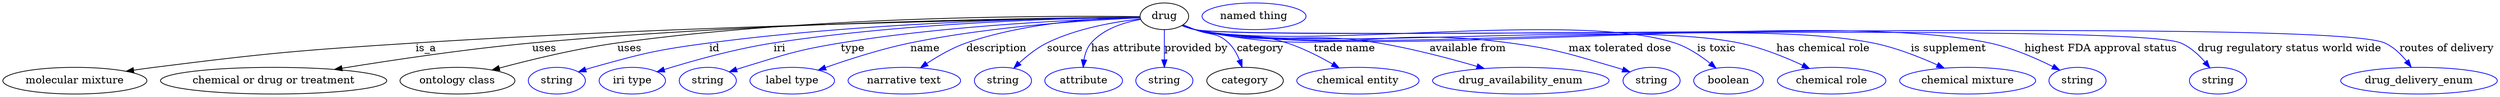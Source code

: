 digraph {
	graph [bb="0,0,2706.2,123"];
	node [label="\N"];
	drug	[height=0.5,
		label=drug,
		pos="1264.7,105",
		width=0.75];
	"molecular mixture"	[height=0.5,
		pos="76.693,18",
		width=2.1304];
	drug -> "molecular mixture"	[label=is_a,
		lp="456.69,61.5",
		pos="e,132.09,30.62 1237.4,103.56 1134,101.74 756.03,93.692 445.69,69 319.46,58.957 287.79,55.627 162.69,36 156.03,34.954 149.09,33.76 \
142.17,32.501"];
	"chemical or drug or treatment"	[height=0.5,
		pos="288.69,18",
		width=3.2497];
	drug -> "chemical or drug or treatment"	[label=uses,
		lp="585.69,61.5",
		pos="e,354.59,32.935 1237.6,103.82 1144.7,102.97 830.92,97.967 573.69,69 502.35,60.966 421.84,46.319 364.63,34.946"];
	"ontology class"	[height=0.5,
		pos="485.69,18",
		width=1.7151];
	drug -> "ontology class"	[label=uses,
		lp="678.69,61.5",
		pos="e,524,32.127 1237.6,104.44 1152.8,105.38 884.72,105.08 666.69,69 620.83,61.411 569.9,46.763 533.78,35.275"];
	id	[color=blue,
		height=0.5,
		label=string,
		pos="595.69,18",
		width=0.84854];
	drug -> id	[color=blue,
		label=id,
		lp="773.19,61.5",
		pos="e,619.15,29.692 1237.6,103.75 1162.4,102.7 945.38,97.245 767.69,69 707.97,59.506 693.03,55.219 635.69,36 633.31,35.203 630.88,34.326 \
628.44,33.403",
		style=solid];
	iri	[color=blue,
		height=0.5,
		label="iri type",
		pos="680.69,18",
		width=1.011];
	drug -> iri	[color=blue,
		label=iri,
		lp="847.19,61.5",
		pos="e,708.21,29.864 1237.7,103.61 1170.2,102.24 988.91,96.11 840.69,69 797.5,61.099 749.64,45.142 717.62,33.37",
		style=solid];
	type	[color=blue,
		height=0.5,
		label=string,
		pos="765.69,18",
		width=0.84854];
	drug -> type	[color=blue,
		label=type,
		lp="930.69,61.5",
		pos="e,789.2,29.534 1237.5,102.95 1178.8,100.3 1036,91.867 918.69,69 867.34,58.992 854.97,53.596 805.69,36 803.33,35.156 800.91,34.245 \
798.48,33.298",
		style=solid];
	name	[color=blue,
		height=0.5,
		label="label type",
		pos="859.69,18",
		width=1.2638];
	drug -> name	[color=blue,
		label=name,
		lp="1011.2,61.5",
		pos="e,888.81,31.864 1237.6,102.48 1188.7,99.285 1082.6,90.343 995.69,69 961.97,60.717 925.07,46.828 898.22,35.787",
		style=solid];
	description	[color=blue,
		height=0.5,
		label="narrative text",
		pos="980.69,18",
		width=1.6068];
	drug -> description	[color=blue,
		label=description,
		lp="1090.2,61.5",
		pos="e,1000.9,34.999 1237.6,102.76 1197.5,100.18 1120.5,92.365 1059.7,69 1041.9,62.157 1023.8,51.05 1009.4,41.041",
		style=solid];
	source	[color=blue,
		height=0.5,
		label=string,
		pos="1086.7,18",
		width=0.84854];
	drug -> source	[color=blue,
		label=source,
		lp="1162.7,61.5",
		pos="e,1100.6,34.09 1238.6,99.735 1213.5,94.863 1174.8,85.367 1144.7,69 1131.3,61.718 1118.2,50.918 1107.9,41.217",
		style=solid];
	"has attribute"	[color=blue,
		height=0.5,
		label=attribute,
		pos="1175.7,18",
		width=1.1193];
	drug -> "has attribute"	[color=blue,
		label="has attribute",
		lp="1227.2,61.5",
		pos="e,1178.4,35.962 1240,97.086 1224.8,91.678 1206,82.733 1193.7,69 1187.8,62.446 1183.8,53.845 1181.1,45.63",
		style=solid];
	"provided by"	[color=blue,
		height=0.5,
		label=string,
		pos="1264.7,18",
		width=0.84854];
	drug -> "provided by"	[color=blue,
		label="provided by",
		lp="1297.7,61.5",
		pos="e,1264.7,36.175 1264.7,86.799 1264.7,75.163 1264.7,59.548 1264.7,46.237",
		style=solid];
	category	[height=0.5,
		pos="1353.7,18",
		width=1.1374];
	drug -> category	[color=blue,
		label=category,
		lp="1366.2,61.5",
		pos="e,1349.4,35.92 1286.1,93.689 1304.4,84.761 1328.2,72.714 1331.7,69 1337.9,62.401 1342.5,53.79 1345.9,45.577",
		style=solid];
	"trade name"	[color=blue,
		height=0.5,
		label="chemical entity",
		pos="1478.7,18",
		width=1.8234];
	drug -> "trade name"	[color=blue,
		label="trade name",
		lp="1454.2,61.5",
		pos="e,1456.3,35.036 1285.3,93.204 1290.2,90.909 1295.6,88.676 1300.7,87 1340.7,73.909 1354.3,83.888 1393.7,69 1412.6,61.864 1432.1,50.7 \
1447.6,40.729",
		style=solid];
	"available from"	[color=blue,
		height=0.5,
		label=drug_availability_enum,
		pos="1657.7,18",
		width=2.6359];
	drug -> "available from"	[color=blue,
		label="available from",
		lp="1590.7,61.5",
		pos="e,1614.8,34.168 1285.2,92.846 1290.1,90.566 1295.5,88.429 1300.7,87 1381.6,64.747 1406.3,84.98 1488.7,69 1528.3,61.319 1571.9,48.285 \
1605,37.451",
		style=solid];
	"max tolerated dose"	[color=blue,
		height=0.5,
		label=string,
		pos="1800.7,18",
		width=0.84854];
	drug -> "max tolerated dose"	[color=blue,
		label="max tolerated dose",
		lp="1757.7,61.5",
		pos="e,1777.4,29.854 1284.7,92.864 1289.8,90.523 1295.3,88.355 1300.7,87 1444.8,50.58 1487.8,91.808 1634.7,69 1692.3,60.053 1706.6,55.044 \
1761.7,36 1763.8,35.275 1765.9,34.486 1768.1,33.657",
		style=solid];
	"is toxic"	[color=blue,
		height=0.5,
		label=boolean,
		pos="1887.7,18",
		width=1.0652];
	drug -> "is toxic"	[color=blue,
		label="is toxic",
		lp="1864.7,61.5",
		pos="e,1870.9,34.396 1284.7,92.792 1289.8,90.454 1295.3,88.304 1300.7,87 1411.5,60.093 1705.2,104.3 1813.7,69 1831.8,63.119 1849.5,51.409 \
1863.1,40.799",
		style=solid];
	"has chemical role"	[color=blue,
		height=0.5,
		label="chemical role",
		pos="2002.7,18",
		width=1.6429];
	drug -> "has chemical role"	[color=blue,
		label="has chemical role",
		lp="1983.2,61.5",
		pos="e,1976.1,34.188 1284.7,92.775 1289.8,90.437 1295.3,88.292 1300.7,87 1427.8,56.448 1761.2,97.78 1888.7,69 1916.2,62.797 1945.2,49.944 \
1967.1,38.823",
		style=solid];
	"is supplement"	[color=blue,
		height=0.5,
		label="chemical mixture",
		pos="2153.7,18",
		width=2.0401];
	drug -> "is supplement"	[color=blue,
		label="is supplement",
		lp="2120.7,61.5",
		pos="e,2125.1,34.72 1284.7,92.752 1289.8,90.414 1295.3,88.276 1300.7,87 1459.7,49.302 1876,103.48 2035.7,69 2063.7,62.96 2093.3,50.368 \
2115.9,39.331",
		style=solid];
	"highest FDA approval status"	[color=blue,
		height=0.5,
		label=string,
		pos="2275.7,18",
		width=0.84854];
	drug -> "highest FDA approval status"	[color=blue,
		label="highest FDA approval status",
		lp="2285.2,61.5",
		pos="e,2254.9,31.223 1284.7,92.738 1289.8,90.401 1295.3,88.266 1300.7,87 1487.2,43.128 1975.7,110.57 2162.7,69 2192.4,62.401 2223.8,47.781 \
2246,36.044",
		style=solid];
	"drug regulatory status world wide"	[color=blue,
		height=0.5,
		label=string,
		pos="2414.7,18",
		width=0.84854];
	drug -> "drug regulatory status world wide"	[color=blue,
		label="drug regulatory status world wide",
		lp="2480.7,61.5",
		pos="e,2404.3,35.359 1284.7,92.723 1289.8,90.386 1295.3,88.255 1300.7,87 1358.4,73.553 2312.4,92.683 2366.7,69 2379.1,63.587 2389.9,53.276 \
2398.1,43.417",
		style=solid];
	"routes of delivery"	[color=blue,
		height=0.5,
		label=drug_delivery_enum,
		pos="2621.7,18",
		width=2.347];
	drug -> "routes of delivery"	[color=blue,
		label="routes of delivery",
		lp="2645.2,61.5",
		pos="e,2611.5,36.333 1284.7,92.712 1289.8,90.376 1295.3,88.248 1300.7,87 1369.8,71 2512.1,98.299 2576.7,69 2588.2,63.774 2598,54.024 \
2605.5,44.511",
		style=solid];
	"named thing_category"	[color=blue,
		height=0.5,
		label="named thing",
		pos="1364.7,105",
		width=1.5346];
}
